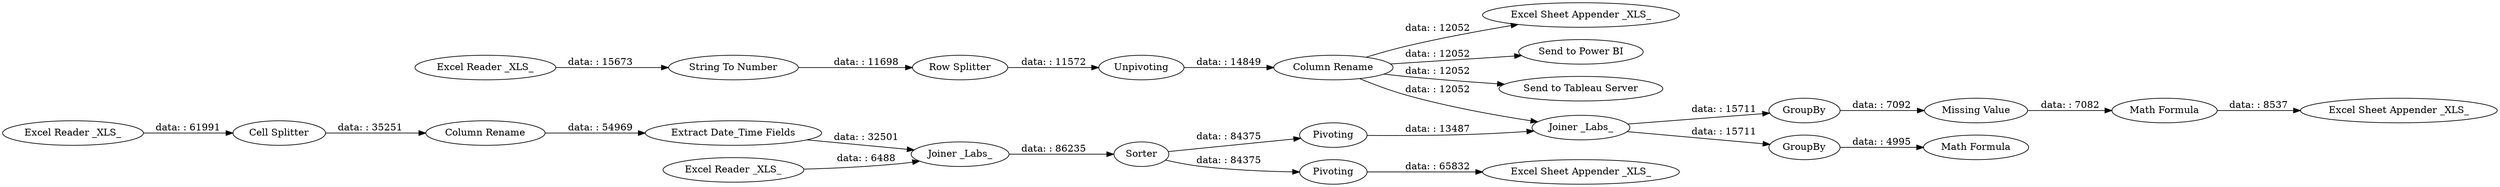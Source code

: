 digraph {
	"-6730066178255759174_21" [label="Row Splitter"]
	"-6730066178255759174_2" [label="Cell Splitter"]
	"-6730066178255759174_16" [label="Excel Reader _XLS_"]
	"-6730066178255759174_22" [label=Unpivoting]
	"-6730066178255759174_19" [label=Pivoting]
	"-6730066178255759174_38" [label="Excel Sheet Appender _XLS_"]
	"-6730066178255759174_8" [label="Column Rename"]
	"-6730066178255759174_32" [label=GroupBy]
	"-6730066178255759174_41" [label=Pivoting]
	"-6730066178255759174_43" [label="Excel Sheet Appender _XLS_"]
	"-6730066178255759174_35" [label="Send to Power BI"]
	"-6730066178255759174_23" [label="String To Number"]
	"-6730066178255759174_26" [label="Joiner _Labs_"]
	"-6730066178255759174_20" [label="Excel Reader _XLS_"]
	"-6730066178255759174_28" [label=GroupBy]
	"-6730066178255759174_29" [label=Sorter]
	"-6730066178255759174_31" [label="Math Formula"]
	"-6730066178255759174_24" [label="Column Rename"]
	"-6730066178255759174_25" [label="Math Formula"]
	"-6730066178255759174_42" [label="Excel Sheet Appender _XLS_"]
	"-6730066178255759174_27" [label="Extract Date_Time Fields"]
	"-6730066178255759174_37" [label="Missing Value"]
	"-6730066178255759174_40" [label="Send to Tableau Server"]
	"-6730066178255759174_1" [label="Excel Reader _XLS_"]
	"-6730066178255759174_15" [label="Joiner _Labs_"]
	"-6730066178255759174_29" -> "-6730066178255759174_19" [label="data: : 84375"]
	"-6730066178255759174_41" -> "-6730066178255759174_42" [label="data: : 65832"]
	"-6730066178255759174_21" -> "-6730066178255759174_22" [label="data: : 11572"]
	"-6730066178255759174_8" -> "-6730066178255759174_27" [label="data: : 54969"]
	"-6730066178255759174_37" -> "-6730066178255759174_31" [label="data: : 7082"]
	"-6730066178255759174_19" -> "-6730066178255759174_26" [label="data: : 13487"]
	"-6730066178255759174_24" -> "-6730066178255759174_35" [label="data: : 12052"]
	"-6730066178255759174_24" -> "-6730066178255759174_26" [label="data: : 12052"]
	"-6730066178255759174_15" -> "-6730066178255759174_29" [label="data: : 86235"]
	"-6730066178255759174_22" -> "-6730066178255759174_24" [label="data: : 14849"]
	"-6730066178255759174_29" -> "-6730066178255759174_41" [label="data: : 84375"]
	"-6730066178255759174_27" -> "-6730066178255759174_15" [label="data: : 32501"]
	"-6730066178255759174_28" -> "-6730066178255759174_25" [label="data: : 4995"]
	"-6730066178255759174_26" -> "-6730066178255759174_32" [label="data: : 15711"]
	"-6730066178255759174_32" -> "-6730066178255759174_37" [label="data: : 7092"]
	"-6730066178255759174_24" -> "-6730066178255759174_40" [label="data: : 12052"]
	"-6730066178255759174_26" -> "-6730066178255759174_28" [label="data: : 15711"]
	"-6730066178255759174_23" -> "-6730066178255759174_21" [label="data: : 11698"]
	"-6730066178255759174_31" -> "-6730066178255759174_38" [label="data: : 8537"]
	"-6730066178255759174_2" -> "-6730066178255759174_8" [label="data: : 35251"]
	"-6730066178255759174_16" -> "-6730066178255759174_15" [label="data: : 6488"]
	"-6730066178255759174_1" -> "-6730066178255759174_2" [label="data: : 61991"]
	"-6730066178255759174_24" -> "-6730066178255759174_43" [label="data: : 12052"]
	"-6730066178255759174_20" -> "-6730066178255759174_23" [label="data: : 15673"]
	rankdir=LR
}
